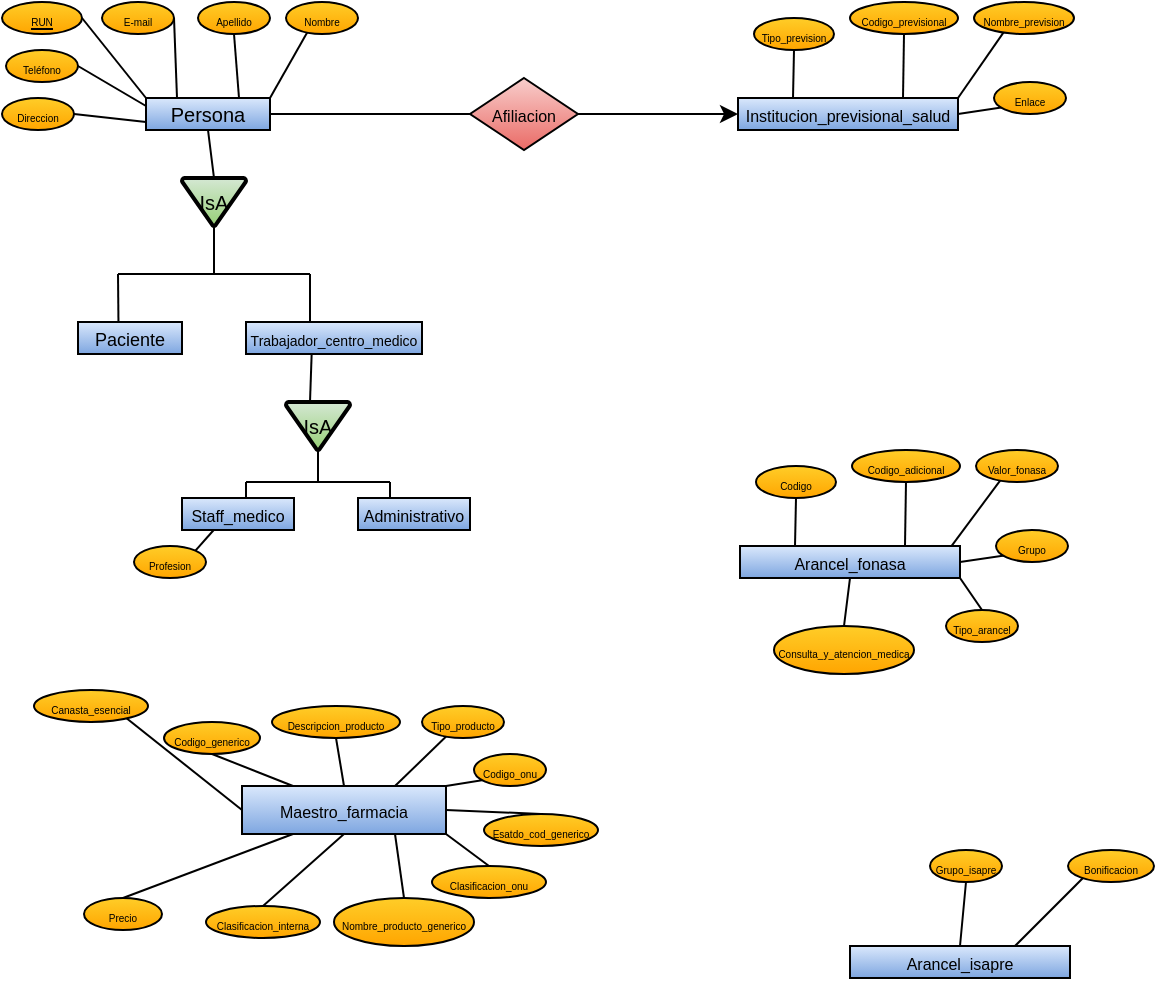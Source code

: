 <mxfile version="28.2.1">
  <diagram name="Página-1" id="rJDqhCbAcnsPSJ13aXZU">
    <mxGraphModel dx="1226" dy="725" grid="1" gridSize="8" guides="1" tooltips="1" connect="1" arrows="1" fold="1" page="1" pageScale="1" pageWidth="827" pageHeight="1169" math="0" shadow="0">
      <root>
        <mxCell id="0" />
        <mxCell id="1" parent="0" />
        <mxCell id="Bj1nx7qE9Sku3UdAhUCZ-23" value="&lt;span style=&quot;text-wrap-mode: nowrap;&quot;&gt;&lt;font style=&quot;font-size: 10px;&quot;&gt;Persona&lt;/font&gt;&lt;/span&gt;" style="whiteSpace=wrap;html=1;align=center;fillColor=#dae8fc;strokeColor=#000000;gradientColor=#7ea6e0;" parent="1" vertex="1">
          <mxGeometry x="80" y="56" width="62" height="16" as="geometry" />
        </mxCell>
        <mxCell id="Bj1nx7qE9Sku3UdAhUCZ-24" value="&lt;span style=&quot;font-size: 5px;&quot;&gt;Teléfono&lt;/span&gt;" style="ellipse;whiteSpace=wrap;html=1;align=center;fillColor=#ffcd28;gradientColor=#ffa500;strokeColor=#000000;" parent="1" vertex="1">
          <mxGeometry x="10" y="32" width="36" height="16" as="geometry" />
        </mxCell>
        <mxCell id="Bj1nx7qE9Sku3UdAhUCZ-26" value="&lt;u style=&quot;font-size: 5px;&quot;&gt;RUN&lt;/u&gt;" style="ellipse;whiteSpace=wrap;html=1;align=center;fontStyle=4;fillColor=#ffcd28;gradientColor=#ffa500;strokeColor=#000000;" parent="1" vertex="1">
          <mxGeometry x="8" y="8" width="40" height="16" as="geometry" />
        </mxCell>
        <mxCell id="Bj1nx7qE9Sku3UdAhUCZ-30" value="" style="endArrow=none;html=1;rounded=0;entryX=1;entryY=0.5;entryDx=0;entryDy=0;exitX=0;exitY=0.75;exitDx=0;exitDy=0;strokeColor=#000000;" parent="1" source="Bj1nx7qE9Sku3UdAhUCZ-23" target="Bj1nx7qE9Sku3UdAhUCZ-35" edge="1">
          <mxGeometry width="50" height="50" relative="1" as="geometry">
            <mxPoint x="65" y="112" as="sourcePoint" />
            <mxPoint x="58" y="96" as="targetPoint" />
          </mxGeometry>
        </mxCell>
        <mxCell id="Bj1nx7qE9Sku3UdAhUCZ-32" value="&lt;span style=&quot;font-size: 5px;&quot;&gt;E-mail&lt;/span&gt;" style="ellipse;whiteSpace=wrap;html=1;align=center;fillColor=#ffcd28;gradientColor=#ffa500;strokeColor=#000000;" parent="1" vertex="1">
          <mxGeometry x="58" y="8" width="36" height="16" as="geometry" />
        </mxCell>
        <mxCell id="Bj1nx7qE9Sku3UdAhUCZ-33" value="&lt;span style=&quot;font-size: 5px;&quot;&gt;Nombre&lt;/span&gt;" style="ellipse;whiteSpace=wrap;html=1;align=center;fillColor=#ffcd28;gradientColor=#ffa500;strokeColor=#000000;" parent="1" vertex="1">
          <mxGeometry x="150" y="8" width="36" height="16" as="geometry" />
        </mxCell>
        <mxCell id="Bj1nx7qE9Sku3UdAhUCZ-34" value="&lt;span style=&quot;font-size: 5px;&quot;&gt;Apellido&lt;/span&gt;" style="ellipse;whiteSpace=wrap;html=1;align=center;fillColor=#ffcd28;gradientColor=#ffa500;strokeColor=#000000;" parent="1" vertex="1">
          <mxGeometry x="106" y="8" width="36" height="16" as="geometry" />
        </mxCell>
        <mxCell id="Bj1nx7qE9Sku3UdAhUCZ-35" value="&lt;span style=&quot;font-size: 5px;&quot;&gt;Direccion&lt;/span&gt;" style="ellipse;whiteSpace=wrap;html=1;align=center;fillColor=#ffcd28;gradientColor=#ffa500;strokeColor=#000000;" parent="1" vertex="1">
          <mxGeometry x="8" y="56" width="36" height="16" as="geometry" />
        </mxCell>
        <mxCell id="Bj1nx7qE9Sku3UdAhUCZ-36" value="" style="endArrow=none;html=1;rounded=0;entryX=1;entryY=0.5;entryDx=0;entryDy=0;exitX=0;exitY=0;exitDx=0;exitDy=0;strokeColor=#000000;" parent="1" source="Bj1nx7qE9Sku3UdAhUCZ-23" edge="1">
          <mxGeometry width="50" height="50" relative="1" as="geometry">
            <mxPoint x="55" y="32" as="sourcePoint" />
            <mxPoint x="48" y="16" as="targetPoint" />
          </mxGeometry>
        </mxCell>
        <mxCell id="Bj1nx7qE9Sku3UdAhUCZ-37" value="" style="endArrow=none;html=1;rounded=0;entryX=1;entryY=0.5;entryDx=0;entryDy=0;exitX=0;exitY=0.25;exitDx=0;exitDy=0;strokeColor=#000000;" parent="1" source="Bj1nx7qE9Sku3UdAhUCZ-23" edge="1">
          <mxGeometry width="50" height="50" relative="1" as="geometry">
            <mxPoint x="53" y="56" as="sourcePoint" />
            <mxPoint x="46" y="40" as="targetPoint" />
          </mxGeometry>
        </mxCell>
        <mxCell id="Bj1nx7qE9Sku3UdAhUCZ-38" value="" style="endArrow=none;html=1;rounded=0;entryX=1;entryY=0.5;entryDx=0;entryDy=0;exitX=0.25;exitY=0;exitDx=0;exitDy=0;strokeColor=#000000;" parent="1" source="Bj1nx7qE9Sku3UdAhUCZ-23" edge="1">
          <mxGeometry width="50" height="50" relative="1" as="geometry">
            <mxPoint x="96" y="48" as="sourcePoint" />
            <mxPoint x="94" y="16" as="targetPoint" />
          </mxGeometry>
        </mxCell>
        <mxCell id="Bj1nx7qE9Sku3UdAhUCZ-39" value="" style="endArrow=none;html=1;rounded=0;entryX=0.5;entryY=1;entryDx=0;entryDy=0;exitX=0.75;exitY=0;exitDx=0;exitDy=0;strokeColor=#000000;" parent="1" source="Bj1nx7qE9Sku3UdAhUCZ-23" target="Bj1nx7qE9Sku3UdAhUCZ-34" edge="1">
          <mxGeometry width="50" height="50" relative="1" as="geometry">
            <mxPoint x="129" y="48" as="sourcePoint" />
            <mxPoint x="122" y="32" as="targetPoint" />
          </mxGeometry>
        </mxCell>
        <mxCell id="Bj1nx7qE9Sku3UdAhUCZ-40" value="" style="endArrow=none;html=1;rounded=0;entryX=0.294;entryY=0.956;entryDx=0;entryDy=0;exitX=1;exitY=0;exitDx=0;exitDy=0;entryPerimeter=0;strokeColor=#000000;" parent="1" source="Bj1nx7qE9Sku3UdAhUCZ-23" target="Bj1nx7qE9Sku3UdAhUCZ-33" edge="1">
          <mxGeometry width="50" height="50" relative="1" as="geometry">
            <mxPoint x="153" y="48" as="sourcePoint" />
            <mxPoint x="146" y="32" as="targetPoint" />
          </mxGeometry>
        </mxCell>
        <mxCell id="Bj1nx7qE9Sku3UdAhUCZ-41" value="&lt;font size=&quot;1&quot;&gt;IsA&lt;/font&gt;" style="strokeWidth=2;html=1;shape=mxgraph.flowchart.merge_or_storage;whiteSpace=wrap;verticalAlign=middle;labelPosition=center;verticalLabelPosition=middle;align=center;fillColor=#d5e8d4;gradientColor=#97d077;strokeColor=#000000;" parent="1" vertex="1">
          <mxGeometry x="98" y="96" width="32" height="24" as="geometry" />
        </mxCell>
        <mxCell id="Bj1nx7qE9Sku3UdAhUCZ-42" value="" style="endArrow=none;html=1;rounded=0;entryX=0.5;entryY=1;entryDx=0;entryDy=0;strokeColor=#000000;" parent="1" target="Bj1nx7qE9Sku3UdAhUCZ-23" edge="1">
          <mxGeometry width="50" height="50" relative="1" as="geometry">
            <mxPoint x="114" y="96" as="sourcePoint" />
            <mxPoint x="90" y="96" as="targetPoint" />
            <Array as="points" />
          </mxGeometry>
        </mxCell>
        <mxCell id="Bj1nx7qE9Sku3UdAhUCZ-43" value="" style="endArrow=none;html=1;rounded=0;strokeColor=#000000;" parent="1" edge="1">
          <mxGeometry relative="1" as="geometry">
            <mxPoint x="66" y="144" as="sourcePoint" />
            <mxPoint x="162" y="144" as="targetPoint" />
          </mxGeometry>
        </mxCell>
        <mxCell id="Bj1nx7qE9Sku3UdAhUCZ-44" value="" style="endArrow=none;html=1;rounded=0;entryX=0.5;entryY=1;entryDx=0;entryDy=0;strokeColor=#000000;" parent="1" edge="1">
          <mxGeometry width="50" height="50" relative="1" as="geometry">
            <mxPoint x="114" y="144" as="sourcePoint" />
            <mxPoint x="114" y="120" as="targetPoint" />
            <Array as="points">
              <mxPoint x="114" y="144" />
            </Array>
          </mxGeometry>
        </mxCell>
        <mxCell id="hSOPc2--m0W6r65Y0pzY-3" value="&lt;span style=&quot;text-wrap-mode: nowrap;&quot;&gt;&lt;font style=&quot;font-size: 9px;&quot;&gt;Paciente&lt;/font&gt;&lt;/span&gt;" style="whiteSpace=wrap;html=1;align=center;fillColor=#dae8fc;gradientColor=#7ea6e0;strokeColor=#000000;" parent="1" vertex="1">
          <mxGeometry x="46" y="168" width="52" height="16" as="geometry" />
        </mxCell>
        <mxCell id="hSOPc2--m0W6r65Y0pzY-4" value="&lt;span style=&quot;text-wrap-mode: nowrap;&quot;&gt;&lt;font style=&quot;font-size: 7px;&quot;&gt;Trabajador_centro_medico&lt;/font&gt;&lt;/span&gt;" style="whiteSpace=wrap;html=1;align=center;fillColor=#dae8fc;gradientColor=#7ea6e0;strokeColor=#000000;" parent="1" vertex="1">
          <mxGeometry x="130" y="168" width="88" height="16" as="geometry" />
        </mxCell>
        <mxCell id="hSOPc2--m0W6r65Y0pzY-5" value="" style="endArrow=none;html=1;rounded=0;exitX=0.389;exitY=0;exitDx=0;exitDy=0;exitPerimeter=0;strokeColor=#000000;" parent="1" source="hSOPc2--m0W6r65Y0pzY-3" edge="1">
          <mxGeometry width="50" height="50" relative="1" as="geometry">
            <mxPoint x="2" y="176" as="sourcePoint" />
            <mxPoint x="66" y="144" as="targetPoint" />
            <Array as="points" />
          </mxGeometry>
        </mxCell>
        <mxCell id="hSOPc2--m0W6r65Y0pzY-6" value="" style="endArrow=none;html=1;rounded=0;strokeColor=#000000;" parent="1" edge="1">
          <mxGeometry width="50" height="50" relative="1" as="geometry">
            <mxPoint x="162" y="168" as="sourcePoint" />
            <mxPoint x="162" y="144" as="targetPoint" />
            <Array as="points">
              <mxPoint x="162" y="160" />
            </Array>
          </mxGeometry>
        </mxCell>
        <mxCell id="hSOPc2--m0W6r65Y0pzY-7" value="&lt;font size=&quot;1&quot;&gt;IsA&lt;/font&gt;" style="strokeWidth=2;html=1;shape=mxgraph.flowchart.merge_or_storage;whiteSpace=wrap;verticalAlign=middle;labelPosition=center;verticalLabelPosition=middle;align=center;fillColor=#d5e8d4;gradientColor=#97d077;strokeColor=#000000;" parent="1" vertex="1">
          <mxGeometry x="150" y="208" width="32" height="24" as="geometry" />
        </mxCell>
        <mxCell id="hSOPc2--m0W6r65Y0pzY-8" value="" style="endArrow=none;html=1;rounded=0;entryX=0.373;entryY=1.003;entryDx=0;entryDy=0;exitX=0.375;exitY=0;exitDx=0;exitDy=0;exitPerimeter=0;entryPerimeter=0;strokeColor=#000000;" parent="1" source="hSOPc2--m0W6r65Y0pzY-7" target="hSOPc2--m0W6r65Y0pzY-4" edge="1">
          <mxGeometry width="50" height="50" relative="1" as="geometry">
            <mxPoint x="162" y="208" as="sourcePoint" />
            <mxPoint x="162" y="192" as="targetPoint" />
            <Array as="points" />
          </mxGeometry>
        </mxCell>
        <mxCell id="hSOPc2--m0W6r65Y0pzY-9" value="" style="endArrow=none;html=1;rounded=0;strokeColor=#000000;" parent="1" edge="1">
          <mxGeometry relative="1" as="geometry">
            <mxPoint x="130" y="248" as="sourcePoint" />
            <mxPoint x="202" y="248" as="targetPoint" />
          </mxGeometry>
        </mxCell>
        <mxCell id="hSOPc2--m0W6r65Y0pzY-10" value="" style="endArrow=none;html=1;rounded=0;strokeColor=#000000;" parent="1" target="hSOPc2--m0W6r65Y0pzY-7" edge="1">
          <mxGeometry width="50" height="50" relative="1" as="geometry">
            <mxPoint x="166" y="248" as="sourcePoint" />
            <mxPoint x="162" y="272" as="targetPoint" />
            <Array as="points" />
          </mxGeometry>
        </mxCell>
        <mxCell id="hSOPc2--m0W6r65Y0pzY-12" value="" style="endArrow=none;html=1;rounded=0;strokeColor=#000000;" parent="1" edge="1">
          <mxGeometry width="50" height="50" relative="1" as="geometry">
            <mxPoint x="130" y="256" as="sourcePoint" />
            <mxPoint x="130" y="248" as="targetPoint" />
            <Array as="points" />
          </mxGeometry>
        </mxCell>
        <mxCell id="hSOPc2--m0W6r65Y0pzY-13" value="" style="endArrow=none;html=1;rounded=0;strokeColor=#000000;" parent="1" edge="1">
          <mxGeometry width="50" height="50" relative="1" as="geometry">
            <mxPoint x="202" y="256" as="sourcePoint" />
            <mxPoint x="202" y="248" as="targetPoint" />
            <Array as="points" />
          </mxGeometry>
        </mxCell>
        <mxCell id="hSOPc2--m0W6r65Y0pzY-14" value="&lt;span style=&quot;text-wrap-mode: nowrap;&quot;&gt;&lt;font style=&quot;font-size: 8px;&quot;&gt;Staff_medico&lt;/font&gt;&lt;/span&gt;" style="whiteSpace=wrap;html=1;align=center;fillColor=#dae8fc;gradientColor=#7ea6e0;strokeColor=#000000;" parent="1" vertex="1">
          <mxGeometry x="98" y="256" width="56" height="16" as="geometry" />
        </mxCell>
        <mxCell id="hSOPc2--m0W6r65Y0pzY-15" value="&lt;span style=&quot;text-wrap-mode: nowrap;&quot;&gt;&lt;font style=&quot;font-size: 8px;&quot;&gt;Administrativo&lt;/font&gt;&lt;/span&gt;" style="whiteSpace=wrap;html=1;align=center;fillColor=#dae8fc;gradientColor=#7ea6e0;strokeColor=#000000;" parent="1" vertex="1">
          <mxGeometry x="186" y="256" width="56" height="16" as="geometry" />
        </mxCell>
        <mxCell id="hSOPc2--m0W6r65Y0pzY-17" value="&lt;span style=&quot;font-size: 5px;&quot;&gt;Profesion&lt;/span&gt;" style="ellipse;whiteSpace=wrap;html=1;align=center;fillColor=#ffcd28;gradientColor=#ffa500;strokeColor=#000000;" parent="1" vertex="1">
          <mxGeometry x="74" y="280" width="36" height="16" as="geometry" />
        </mxCell>
        <mxCell id="hSOPc2--m0W6r65Y0pzY-18" value="" style="endArrow=none;html=1;rounded=0;exitX=1;exitY=0;exitDx=0;exitDy=0;strokeColor=#000000;" parent="1" source="hSOPc2--m0W6r65Y0pzY-17" edge="1">
          <mxGeometry width="50" height="50" relative="1" as="geometry">
            <mxPoint x="113.86" y="288" as="sourcePoint" />
            <mxPoint x="113.86" y="272" as="targetPoint" />
            <Array as="points" />
          </mxGeometry>
        </mxCell>
        <mxCell id="hSOPc2--m0W6r65Y0pzY-19" value="&lt;span style=&quot;text-wrap-mode: nowrap;&quot;&gt;&lt;font style=&quot;font-size: 8px;&quot;&gt;Institucion_previsional_salud&lt;/font&gt;&lt;/span&gt;" style="whiteSpace=wrap;html=1;align=center;fillColor=#dae8fc;strokeColor=#000000;gradientColor=#7ea6e0;" parent="1" vertex="1">
          <mxGeometry x="376" y="56" width="110" height="16" as="geometry" />
        </mxCell>
        <mxCell id="hSOPc2--m0W6r65Y0pzY-20" value="&lt;span style=&quot;font-size: 5px;&quot;&gt;Tipo_prevision&lt;/span&gt;" style="ellipse;whiteSpace=wrap;html=1;align=center;fillColor=#ffcd28;gradientColor=#ffa500;strokeColor=#000000;" parent="1" vertex="1">
          <mxGeometry x="384" y="16" width="40" height="16" as="geometry" />
        </mxCell>
        <mxCell id="hSOPc2--m0W6r65Y0pzY-22" value="" style="endArrow=none;html=1;rounded=0;entryX=1;entryY=0.5;entryDx=0;entryDy=0;exitX=1;exitY=0.5;exitDx=0;exitDy=0;strokeColor=#000000;" parent="1" source="hSOPc2--m0W6r65Y0pzY-19" target="hSOPc2--m0W6r65Y0pzY-26" edge="1">
          <mxGeometry width="50" height="50" relative="1" as="geometry">
            <mxPoint x="409" y="112" as="sourcePoint" />
            <mxPoint x="402" y="96" as="targetPoint" />
          </mxGeometry>
        </mxCell>
        <mxCell id="hSOPc2--m0W6r65Y0pzY-24" value="&lt;font style=&quot;font-size: 5px;&quot;&gt;Nombre_prevision&lt;/font&gt;" style="ellipse;whiteSpace=wrap;html=1;align=center;fillColor=#ffcd28;gradientColor=#ffa500;strokeColor=#000000;" parent="1" vertex="1">
          <mxGeometry x="494" y="8" width="50" height="16" as="geometry" />
        </mxCell>
        <mxCell id="hSOPc2--m0W6r65Y0pzY-25" value="&lt;span style=&quot;font-size: 5px;&quot;&gt;Codigo_previsional&lt;/span&gt;" style="ellipse;whiteSpace=wrap;html=1;align=center;fillColor=#ffcd28;gradientColor=#ffa500;strokeColor=#000000;" parent="1" vertex="1">
          <mxGeometry x="432" y="8" width="54" height="16" as="geometry" />
        </mxCell>
        <mxCell id="hSOPc2--m0W6r65Y0pzY-26" value="&lt;span style=&quot;font-size: 5px;&quot;&gt;Enlace&lt;/span&gt;" style="ellipse;whiteSpace=wrap;html=1;align=center;fillColor=#ffcd28;gradientColor=#ffa500;strokeColor=#000000;" parent="1" vertex="1">
          <mxGeometry x="504" y="48" width="36" height="16" as="geometry" />
        </mxCell>
        <mxCell id="hSOPc2--m0W6r65Y0pzY-28" value="" style="endArrow=none;html=1;rounded=0;entryX=0.5;entryY=1;entryDx=0;entryDy=0;exitX=0.25;exitY=0;exitDx=0;exitDy=0;strokeColor=#000000;" parent="1" source="hSOPc2--m0W6r65Y0pzY-19" target="hSOPc2--m0W6r65Y0pzY-20" edge="1">
          <mxGeometry width="50" height="50" relative="1" as="geometry">
            <mxPoint x="397" y="56" as="sourcePoint" />
            <mxPoint x="390" y="40" as="targetPoint" />
          </mxGeometry>
        </mxCell>
        <mxCell id="hSOPc2--m0W6r65Y0pzY-30" value="" style="endArrow=none;html=1;rounded=0;entryX=0.5;entryY=1;entryDx=0;entryDy=0;exitX=0.75;exitY=0;exitDx=0;exitDy=0;strokeColor=#000000;" parent="1" source="hSOPc2--m0W6r65Y0pzY-19" target="hSOPc2--m0W6r65Y0pzY-25" edge="1">
          <mxGeometry width="50" height="50" relative="1" as="geometry">
            <mxPoint x="473" y="48" as="sourcePoint" />
            <mxPoint x="466" y="32" as="targetPoint" />
          </mxGeometry>
        </mxCell>
        <mxCell id="hSOPc2--m0W6r65Y0pzY-31" value="" style="endArrow=none;html=1;rounded=0;entryX=0.294;entryY=0.956;entryDx=0;entryDy=0;exitX=1;exitY=0;exitDx=0;exitDy=0;entryPerimeter=0;strokeColor=#000000;" parent="1" source="hSOPc2--m0W6r65Y0pzY-19" target="hSOPc2--m0W6r65Y0pzY-24" edge="1">
          <mxGeometry width="50" height="50" relative="1" as="geometry">
            <mxPoint x="497" y="48" as="sourcePoint" />
            <mxPoint x="490" y="32" as="targetPoint" />
          </mxGeometry>
        </mxCell>
        <mxCell id="hSOPc2--m0W6r65Y0pzY-32" value="&lt;span style=&quot;text-wrap-mode: nowrap;&quot;&gt;&lt;font style=&quot;font-size: 8px;&quot;&gt;Arancel_fonasa&lt;/font&gt;&lt;/span&gt;" style="whiteSpace=wrap;html=1;align=center;fillColor=#dae8fc;gradientColor=#7ea6e0;strokeColor=#000000;" parent="1" vertex="1">
          <mxGeometry x="377" y="280" width="110" height="16" as="geometry" />
        </mxCell>
        <mxCell id="hSOPc2--m0W6r65Y0pzY-33" value="&lt;span style=&quot;font-size: 5px;&quot;&gt;Codigo&lt;/span&gt;" style="ellipse;whiteSpace=wrap;html=1;align=center;fillColor=#ffcd28;gradientColor=#ffa500;strokeColor=#000000;" parent="1" vertex="1">
          <mxGeometry x="385" y="240" width="40" height="16" as="geometry" />
        </mxCell>
        <mxCell id="hSOPc2--m0W6r65Y0pzY-34" value="" style="endArrow=none;html=1;rounded=0;entryX=1;entryY=0.5;entryDx=0;entryDy=0;exitX=1;exitY=0.5;exitDx=0;exitDy=0;strokeColor=#000000;" parent="1" source="hSOPc2--m0W6r65Y0pzY-32" target="hSOPc2--m0W6r65Y0pzY-37" edge="1">
          <mxGeometry width="50" height="50" relative="1" as="geometry">
            <mxPoint x="410" y="336" as="sourcePoint" />
            <mxPoint x="403" y="320" as="targetPoint" />
          </mxGeometry>
        </mxCell>
        <mxCell id="hSOPc2--m0W6r65Y0pzY-35" value="&lt;font style=&quot;font-size: 5px;&quot;&gt;Valor_fonasa&lt;/font&gt;" style="ellipse;whiteSpace=wrap;html=1;align=center;fillColor=#ffcd28;gradientColor=#ffa500;strokeColor=#000000;" parent="1" vertex="1">
          <mxGeometry x="495" y="232" width="41" height="16" as="geometry" />
        </mxCell>
        <mxCell id="hSOPc2--m0W6r65Y0pzY-36" value="&lt;span style=&quot;font-size: 5px;&quot;&gt;Codigo_adicional&lt;/span&gt;" style="ellipse;whiteSpace=wrap;html=1;align=center;fillColor=#ffcd28;gradientColor=#ffa500;strokeColor=#000000;" parent="1" vertex="1">
          <mxGeometry x="433" y="232" width="54" height="16" as="geometry" />
        </mxCell>
        <mxCell id="hSOPc2--m0W6r65Y0pzY-37" value="&lt;span style=&quot;font-size: 5px;&quot;&gt;Grupo&lt;/span&gt;" style="ellipse;whiteSpace=wrap;html=1;align=center;fillColor=#ffcd28;gradientColor=#ffa500;strokeColor=#000000;" parent="1" vertex="1">
          <mxGeometry x="505" y="272" width="36" height="16" as="geometry" />
        </mxCell>
        <mxCell id="hSOPc2--m0W6r65Y0pzY-38" value="" style="endArrow=none;html=1;rounded=0;entryX=0.5;entryY=1;entryDx=0;entryDy=0;exitX=0.25;exitY=0;exitDx=0;exitDy=0;strokeColor=#000000;" parent="1" source="hSOPc2--m0W6r65Y0pzY-32" target="hSOPc2--m0W6r65Y0pzY-33" edge="1">
          <mxGeometry width="50" height="50" relative="1" as="geometry">
            <mxPoint x="398" y="280" as="sourcePoint" />
            <mxPoint x="391" y="264" as="targetPoint" />
          </mxGeometry>
        </mxCell>
        <mxCell id="hSOPc2--m0W6r65Y0pzY-39" value="" style="endArrow=none;html=1;rounded=0;entryX=0.5;entryY=1;entryDx=0;entryDy=0;exitX=0.75;exitY=0;exitDx=0;exitDy=0;strokeColor=#000000;" parent="1" source="hSOPc2--m0W6r65Y0pzY-32" target="hSOPc2--m0W6r65Y0pzY-36" edge="1">
          <mxGeometry width="50" height="50" relative="1" as="geometry">
            <mxPoint x="474" y="272" as="sourcePoint" />
            <mxPoint x="467" y="256" as="targetPoint" />
          </mxGeometry>
        </mxCell>
        <mxCell id="hSOPc2--m0W6r65Y0pzY-40" value="" style="endArrow=none;html=1;rounded=0;entryX=0.294;entryY=0.956;entryDx=0;entryDy=0;exitX=0.962;exitY=-0.004;exitDx=0;exitDy=0;entryPerimeter=0;exitPerimeter=0;strokeColor=#000000;" parent="1" source="hSOPc2--m0W6r65Y0pzY-32" target="hSOPc2--m0W6r65Y0pzY-35" edge="1">
          <mxGeometry width="50" height="50" relative="1" as="geometry">
            <mxPoint x="498" y="272" as="sourcePoint" />
            <mxPoint x="491" y="256" as="targetPoint" />
          </mxGeometry>
        </mxCell>
        <mxCell id="hSOPc2--m0W6r65Y0pzY-41" value="" style="endArrow=none;html=1;rounded=0;entryX=0.5;entryY=0;entryDx=0;entryDy=0;exitX=1;exitY=1;exitDx=0;exitDy=0;strokeColor=#000000;" parent="1" source="hSOPc2--m0W6r65Y0pzY-32" target="hSOPc2--m0W6r65Y0pzY-42" edge="1">
          <mxGeometry width="50" height="50" relative="1" as="geometry">
            <mxPoint x="488" y="320" as="sourcePoint" />
            <mxPoint x="404" y="352" as="targetPoint" />
          </mxGeometry>
        </mxCell>
        <mxCell id="hSOPc2--m0W6r65Y0pzY-42" value="&lt;span style=&quot;font-size: 5px;&quot;&gt;Tipo_arancel&lt;/span&gt;" style="ellipse;whiteSpace=wrap;html=1;align=center;fillColor=#ffcd28;gradientColor=#ffa500;strokeColor=#000000;" parent="1" vertex="1">
          <mxGeometry x="480" y="312" width="36" height="16" as="geometry" />
        </mxCell>
        <mxCell id="hSOPc2--m0W6r65Y0pzY-43" value="" style="endArrow=none;html=1;rounded=0;entryX=0.5;entryY=0;entryDx=0;entryDy=0;exitX=0.5;exitY=1;exitDx=0;exitDy=0;strokeColor=#000000;" parent="1" source="hSOPc2--m0W6r65Y0pzY-32" target="hSOPc2--m0W6r65Y0pzY-44" edge="1">
          <mxGeometry width="50" height="50" relative="1" as="geometry">
            <mxPoint x="376" y="336" as="sourcePoint" />
            <mxPoint x="292" y="368" as="targetPoint" />
          </mxGeometry>
        </mxCell>
        <mxCell id="hSOPc2--m0W6r65Y0pzY-44" value="&lt;span style=&quot;font-size: 5px;&quot;&gt;Consulta_y_atencion_medica&lt;/span&gt;" style="ellipse;whiteSpace=wrap;html=1;align=center;fillColor=#ffcd28;gradientColor=#ffa500;strokeColor=#000000;" parent="1" vertex="1">
          <mxGeometry x="394" y="320" width="70" height="24" as="geometry" />
        </mxCell>
        <mxCell id="hSOPc2--m0W6r65Y0pzY-45" value="&lt;span style=&quot;text-wrap-mode: nowrap;&quot;&gt;&lt;font style=&quot;font-size: 8px;&quot;&gt;Arancel_isapre&lt;/font&gt;&lt;/span&gt;" style="whiteSpace=wrap;html=1;align=center;fillColor=#dae8fc;gradientColor=#7ea6e0;strokeColor=#000000;" parent="1" vertex="1">
          <mxGeometry x="432" y="480" width="110" height="16" as="geometry" />
        </mxCell>
        <mxCell id="hSOPc2--m0W6r65Y0pzY-47" value="" style="endArrow=none;html=1;rounded=0;entryX=0.5;entryY=1;entryDx=0;entryDy=0;exitX=0.5;exitY=0;exitDx=0;exitDy=0;strokeColor=#000000;" parent="1" source="hSOPc2--m0W6r65Y0pzY-45" target="hSOPc2--m0W6r65Y0pzY-50" edge="1">
          <mxGeometry width="50" height="50" relative="1" as="geometry">
            <mxPoint x="465" y="536" as="sourcePoint" />
            <mxPoint x="458" y="520" as="targetPoint" />
          </mxGeometry>
        </mxCell>
        <mxCell id="hSOPc2--m0W6r65Y0pzY-50" value="&lt;span style=&quot;font-size: 5px;&quot;&gt;Grupo_isapre&lt;/span&gt;" style="ellipse;whiteSpace=wrap;html=1;align=center;fillColor=#ffcd28;gradientColor=#ffa500;strokeColor=#000000;" parent="1" vertex="1">
          <mxGeometry x="472" y="432" width="36" height="16" as="geometry" />
        </mxCell>
        <mxCell id="hSOPc2--m0W6r65Y0pzY-54" value="" style="endArrow=none;html=1;rounded=0;entryX=0.5;entryY=0;entryDx=0;entryDy=0;exitX=0.75;exitY=0;exitDx=0;exitDy=0;strokeColor=#000000;" parent="1" source="hSOPc2--m0W6r65Y0pzY-45" target="hSOPc2--m0W6r65Y0pzY-55" edge="1">
          <mxGeometry width="50" height="50" relative="1" as="geometry">
            <mxPoint x="543" y="520" as="sourcePoint" />
            <mxPoint x="459" y="552" as="targetPoint" />
          </mxGeometry>
        </mxCell>
        <mxCell id="hSOPc2--m0W6r65Y0pzY-55" value="&lt;span style=&quot;font-size: 5px;&quot;&gt;Bonificacion&lt;/span&gt;" style="ellipse;whiteSpace=wrap;html=1;align=center;fillColor=#ffcd28;gradientColor=#ffa500;strokeColor=#000000;" parent="1" vertex="1">
          <mxGeometry x="541" y="432" width="43" height="16" as="geometry" />
        </mxCell>
        <mxCell id="hSOPc2--m0W6r65Y0pzY-58" value="&lt;span style=&quot;text-wrap-mode: nowrap;&quot;&gt;&lt;font style=&quot;font-size: 8px;&quot;&gt;Maestro_farmacia&lt;/font&gt;&lt;/span&gt;" style="whiteSpace=wrap;html=1;align=center;fillColor=#dae8fc;gradientColor=#7ea6e0;strokeColor=#000000;" parent="1" vertex="1">
          <mxGeometry x="128" y="400" width="102" height="24" as="geometry" />
        </mxCell>
        <mxCell id="hSOPc2--m0W6r65Y0pzY-59" value="&lt;span style=&quot;font-size: 5px;&quot;&gt;Codigo_generico&lt;/span&gt;" style="ellipse;whiteSpace=wrap;html=1;align=center;fillColor=#ffcd28;gradientColor=#ffa500;strokeColor=#000000;" parent="1" vertex="1">
          <mxGeometry x="89" y="368" width="48" height="16" as="geometry" />
        </mxCell>
        <mxCell id="hSOPc2--m0W6r65Y0pzY-60" value="" style="endArrow=none;html=1;rounded=0;entryX=1;entryY=0.5;entryDx=0;entryDy=0;exitX=1;exitY=0;exitDx=0;exitDy=0;strokeColor=#000000;" parent="1" source="hSOPc2--m0W6r65Y0pzY-58" target="hSOPc2--m0W6r65Y0pzY-63" edge="1">
          <mxGeometry width="50" height="50" relative="1" as="geometry">
            <mxPoint x="153" y="464" as="sourcePoint" />
            <mxPoint x="146" y="448" as="targetPoint" />
          </mxGeometry>
        </mxCell>
        <mxCell id="hSOPc2--m0W6r65Y0pzY-61" value="&lt;font style=&quot;font-size: 5px;&quot;&gt;Tipo_producto&lt;/font&gt;" style="ellipse;whiteSpace=wrap;html=1;align=center;fillColor=#ffcd28;gradientColor=#ffa500;strokeColor=#000000;" parent="1" vertex="1">
          <mxGeometry x="218" y="360" width="41" height="16" as="geometry" />
        </mxCell>
        <mxCell id="hSOPc2--m0W6r65Y0pzY-62" value="&lt;span style=&quot;font-size: 5px;&quot;&gt;Descripcion_producto&lt;/span&gt;" style="ellipse;whiteSpace=wrap;html=1;align=center;fillColor=#ffcd28;gradientColor=#ffa500;strokeColor=#000000;" parent="1" vertex="1">
          <mxGeometry x="143" y="360" width="64" height="16" as="geometry" />
        </mxCell>
        <mxCell id="hSOPc2--m0W6r65Y0pzY-63" value="&lt;span style=&quot;font-size: 5px;&quot;&gt;Codigo_onu&lt;/span&gt;" style="ellipse;whiteSpace=wrap;html=1;align=center;fillColor=#ffcd28;gradientColor=#ffa500;strokeColor=#000000;" parent="1" vertex="1">
          <mxGeometry x="244" y="384" width="36" height="16" as="geometry" />
        </mxCell>
        <mxCell id="hSOPc2--m0W6r65Y0pzY-64" value="" style="endArrow=none;html=1;rounded=0;entryX=0.5;entryY=1;entryDx=0;entryDy=0;exitX=0.25;exitY=0;exitDx=0;exitDy=0;strokeColor=#000000;" parent="1" source="hSOPc2--m0W6r65Y0pzY-58" target="hSOPc2--m0W6r65Y0pzY-59" edge="1">
          <mxGeometry width="50" height="50" relative="1" as="geometry">
            <mxPoint x="141" y="408" as="sourcePoint" />
            <mxPoint x="134" y="392" as="targetPoint" />
          </mxGeometry>
        </mxCell>
        <mxCell id="hSOPc2--m0W6r65Y0pzY-65" value="" style="endArrow=none;html=1;rounded=0;entryX=0.5;entryY=1;entryDx=0;entryDy=0;exitX=0.5;exitY=0;exitDx=0;exitDy=0;strokeColor=#000000;" parent="1" source="hSOPc2--m0W6r65Y0pzY-58" target="hSOPc2--m0W6r65Y0pzY-62" edge="1">
          <mxGeometry width="50" height="50" relative="1" as="geometry">
            <mxPoint x="217" y="400" as="sourcePoint" />
            <mxPoint x="210" y="384" as="targetPoint" />
          </mxGeometry>
        </mxCell>
        <mxCell id="hSOPc2--m0W6r65Y0pzY-66" value="" style="endArrow=none;html=1;rounded=0;entryX=0.294;entryY=0.956;entryDx=0;entryDy=0;exitX=0.75;exitY=0;exitDx=0;exitDy=0;entryPerimeter=0;strokeColor=#000000;" parent="1" source="hSOPc2--m0W6r65Y0pzY-58" target="hSOPc2--m0W6r65Y0pzY-61" edge="1">
          <mxGeometry width="50" height="50" relative="1" as="geometry">
            <mxPoint x="241" y="400" as="sourcePoint" />
            <mxPoint x="234" y="384" as="targetPoint" />
          </mxGeometry>
        </mxCell>
        <mxCell id="hSOPc2--m0W6r65Y0pzY-67" value="" style="endArrow=none;html=1;rounded=0;entryX=0.5;entryY=0;entryDx=0;entryDy=0;exitX=1;exitY=1;exitDx=0;exitDy=0;strokeColor=#000000;" parent="1" source="hSOPc2--m0W6r65Y0pzY-58" target="hSOPc2--m0W6r65Y0pzY-68" edge="1">
          <mxGeometry width="50" height="50" relative="1" as="geometry">
            <mxPoint x="231" y="448" as="sourcePoint" />
            <mxPoint x="147" y="480" as="targetPoint" />
          </mxGeometry>
        </mxCell>
        <mxCell id="hSOPc2--m0W6r65Y0pzY-68" value="&lt;span style=&quot;font-size: 5px;&quot;&gt;Clasificacion_onu&lt;/span&gt;" style="ellipse;whiteSpace=wrap;html=1;align=center;fillColor=#ffcd28;gradientColor=#ffa500;strokeColor=#000000;" parent="1" vertex="1">
          <mxGeometry x="223" y="440" width="57" height="16" as="geometry" />
        </mxCell>
        <mxCell id="hSOPc2--m0W6r65Y0pzY-69" value="" style="endArrow=none;html=1;rounded=0;entryX=0.5;entryY=0;entryDx=0;entryDy=0;exitX=0.75;exitY=1;exitDx=0;exitDy=0;strokeColor=#000000;" parent="1" source="hSOPc2--m0W6r65Y0pzY-58" target="hSOPc2--m0W6r65Y0pzY-70" edge="1">
          <mxGeometry width="50" height="50" relative="1" as="geometry">
            <mxPoint x="119" y="464" as="sourcePoint" />
            <mxPoint x="35" y="496" as="targetPoint" />
          </mxGeometry>
        </mxCell>
        <mxCell id="hSOPc2--m0W6r65Y0pzY-70" value="&lt;span style=&quot;font-size: 5px;&quot;&gt;Nombre_producto_generico&lt;/span&gt;" style="ellipse;whiteSpace=wrap;html=1;align=center;fillColor=#ffcd28;gradientColor=#ffa500;strokeColor=#000000;" parent="1" vertex="1">
          <mxGeometry x="174" y="456" width="70" height="24" as="geometry" />
        </mxCell>
        <mxCell id="hSOPc2--m0W6r65Y0pzY-71" value="" style="endArrow=none;html=1;rounded=0;entryX=0.5;entryY=0;entryDx=0;entryDy=0;exitX=0.5;exitY=1;exitDx=0;exitDy=0;strokeColor=#000000;" parent="1" source="hSOPc2--m0W6r65Y0pzY-58" target="hSOPc2--m0W6r65Y0pzY-72" edge="1">
          <mxGeometry width="50" height="50" relative="1" as="geometry">
            <mxPoint x="133.5" y="400" as="sourcePoint" />
            <mxPoint x="-2" y="480" as="targetPoint" />
          </mxGeometry>
        </mxCell>
        <mxCell id="hSOPc2--m0W6r65Y0pzY-72" value="&lt;span style=&quot;font-size: 5px;&quot;&gt;Clasificacion_interna&lt;/span&gt;" style="ellipse;whiteSpace=wrap;html=1;align=center;fillColor=#ffcd28;gradientColor=#ffa500;strokeColor=#000000;" parent="1" vertex="1">
          <mxGeometry x="110" y="460" width="57" height="16" as="geometry" />
        </mxCell>
        <mxCell id="hSOPc2--m0W6r65Y0pzY-73" value="" style="endArrow=none;html=1;rounded=0;entryX=0.5;entryY=0;entryDx=0;entryDy=0;exitX=1;exitY=0.5;exitDx=0;exitDy=0;strokeColor=#000000;" parent="1" source="hSOPc2--m0W6r65Y0pzY-58" target="hSOPc2--m0W6r65Y0pzY-74" edge="1">
          <mxGeometry width="50" height="50" relative="1" as="geometry">
            <mxPoint x="223" y="394" as="sourcePoint" />
            <mxPoint x="173" y="454" as="targetPoint" />
          </mxGeometry>
        </mxCell>
        <mxCell id="hSOPc2--m0W6r65Y0pzY-74" value="&lt;span style=&quot;font-size: 5px;&quot;&gt;Esatdo_cod_generico&lt;/span&gt;" style="ellipse;whiteSpace=wrap;html=1;align=center;fillColor=#ffcd28;gradientColor=#ffa500;strokeColor=#000000;" parent="1" vertex="1">
          <mxGeometry x="249" y="414" width="57" height="16" as="geometry" />
        </mxCell>
        <mxCell id="hSOPc2--m0W6r65Y0pzY-75" value="" style="endArrow=none;html=1;rounded=0;entryX=0.5;entryY=0;entryDx=0;entryDy=0;exitX=0;exitY=0.5;exitDx=0;exitDy=0;strokeColor=#000000;" parent="1" source="hSOPc2--m0W6r65Y0pzY-58" target="hSOPc2--m0W6r65Y0pzY-76" edge="1">
          <mxGeometry width="50" height="50" relative="1" as="geometry">
            <mxPoint x="65" y="406" as="sourcePoint" />
            <mxPoint x="-18" y="462" as="targetPoint" />
          </mxGeometry>
        </mxCell>
        <mxCell id="hSOPc2--m0W6r65Y0pzY-76" value="&lt;span style=&quot;font-size: 5px;&quot;&gt;Canasta_esencial&lt;/span&gt;" style="ellipse;whiteSpace=wrap;html=1;align=center;fillColor=#ffcd28;gradientColor=#ffa500;strokeColor=#000000;" parent="1" vertex="1">
          <mxGeometry x="24" y="352" width="57" height="16" as="geometry" />
        </mxCell>
        <mxCell id="hSOPc2--m0W6r65Y0pzY-77" value="" style="endArrow=none;html=1;rounded=0;entryX=0.5;entryY=0;entryDx=0;entryDy=0;exitX=0.25;exitY=1;exitDx=0;exitDy=0;strokeColor=#000000;" parent="1" source="hSOPc2--m0W6r65Y0pzY-58" target="hSOPc2--m0W6r65Y0pzY-78" edge="1">
          <mxGeometry width="50" height="50" relative="1" as="geometry">
            <mxPoint x="65" y="440" as="sourcePoint" />
            <mxPoint x="-18" y="496" as="targetPoint" />
          </mxGeometry>
        </mxCell>
        <mxCell id="hSOPc2--m0W6r65Y0pzY-78" value="&lt;span style=&quot;font-size: 5px;&quot;&gt;Precio&lt;/span&gt;" style="ellipse;whiteSpace=wrap;html=1;align=center;fillColor=#ffcd28;gradientColor=#ffa500;strokeColor=#000000;" parent="1" vertex="1">
          <mxGeometry x="49" y="456" width="39" height="16" as="geometry" />
        </mxCell>
        <mxCell id="sFIQcPKBmGU3M8hRx69B-3" style="edgeStyle=orthogonalEdgeStyle;rounded=0;orthogonalLoop=1;jettySize=auto;html=1;entryX=0;entryY=0.5;entryDx=0;entryDy=0;strokeColor=#000000;" edge="1" parent="1" source="sFIQcPKBmGU3M8hRx69B-1" target="hSOPc2--m0W6r65Y0pzY-19">
          <mxGeometry relative="1" as="geometry" />
        </mxCell>
        <mxCell id="sFIQcPKBmGU3M8hRx69B-1" value="&lt;font style=&quot;font-size: 8px;&quot;&gt;Afiliacion&lt;/font&gt;" style="shape=rhombus;perimeter=rhombusPerimeter;whiteSpace=wrap;html=1;align=center;fillColor=#f8cecc;gradientColor=#ea6b66;strokeColor=#000000;" vertex="1" parent="1">
          <mxGeometry x="242" y="46" width="54" height="36" as="geometry" />
        </mxCell>
        <mxCell id="sFIQcPKBmGU3M8hRx69B-4" value="" style="endArrow=none;html=1;rounded=0;entryX=1;entryY=0.5;entryDx=0;entryDy=0;exitX=0;exitY=0.5;exitDx=0;exitDy=0;strokeColor=#000000;" edge="1" parent="1" source="sFIQcPKBmGU3M8hRx69B-1" target="Bj1nx7qE9Sku3UdAhUCZ-23">
          <mxGeometry width="50" height="50" relative="1" as="geometry">
            <mxPoint x="223" y="96" as="sourcePoint" />
            <mxPoint x="242" y="63" as="targetPoint" />
          </mxGeometry>
        </mxCell>
      </root>
    </mxGraphModel>
  </diagram>
</mxfile>
